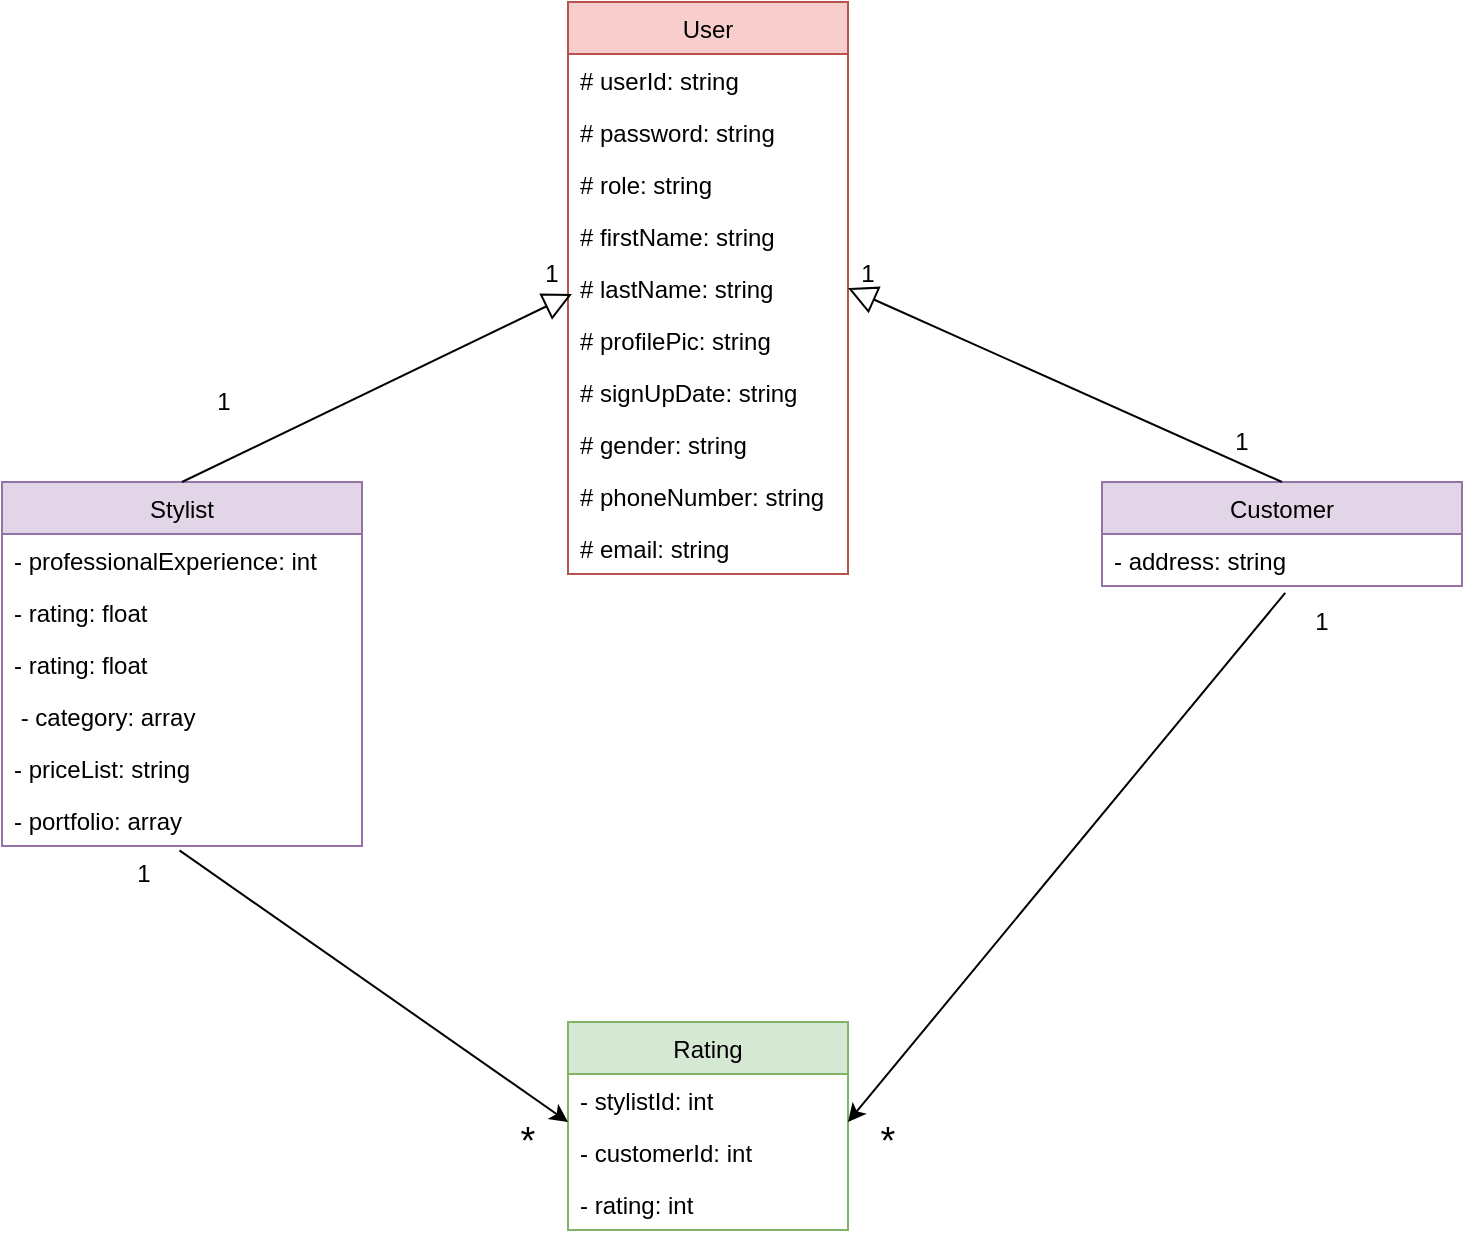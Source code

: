 <mxfile version="13.9.9" type="device"><diagram id="sxxDN7L8LcXQJMmJSEpo" name="Page-1"><mxGraphModel dx="1024" dy="601" grid="1" gridSize="10" guides="1" tooltips="1" connect="1" arrows="1" fold="1" page="1" pageScale="1" pageWidth="850" pageHeight="1100" math="0" shadow="0"><root><mxCell id="0"/><mxCell id="1" parent="0"/><mxCell id="ZZrLumiuiYowCO78NpFn-2" value="1" style="text;html=1;strokeColor=none;fillColor=none;align=center;verticalAlign=middle;whiteSpace=wrap;rounded=0;" parent="1" vertex="1"><mxGeometry x="181" y="190" width="40" height="20" as="geometry"/></mxCell><mxCell id="ZZrLumiuiYowCO78NpFn-3" value="1" style="text;html=1;strokeColor=none;fillColor=none;align=center;verticalAlign=middle;whiteSpace=wrap;rounded=0;" parent="1" vertex="1"><mxGeometry x="345" y="126" width="40" height="20" as="geometry"/></mxCell><mxCell id="UtPhh5sDbc3eIFdvwBBr-25" value="Stylist" style="swimlane;fontStyle=0;childLayout=stackLayout;horizontal=1;startSize=26;fillColor=#e1d5e7;horizontalStack=0;resizeParent=1;resizeParentMax=0;resizeLast=0;collapsible=1;marginBottom=0;strokeColor=#9673a6;" parent="1" vertex="1"><mxGeometry x="90" y="240" width="180" height="182" as="geometry"/></mxCell><mxCell id="UtPhh5sDbc3eIFdvwBBr-26" value="- professionalExperience: int" style="text;strokeColor=none;fillColor=none;align=left;verticalAlign=top;spacingLeft=4;spacingRight=4;overflow=hidden;rotatable=0;points=[[0,0.5],[1,0.5]];portConstraint=eastwest;" parent="UtPhh5sDbc3eIFdvwBBr-25" vertex="1"><mxGeometry y="26" width="180" height="26" as="geometry"/></mxCell><mxCell id="UtPhh5sDbc3eIFdvwBBr-27" value="- rating: float" style="text;strokeColor=none;fillColor=none;align=left;verticalAlign=top;spacingLeft=4;spacingRight=4;overflow=hidden;rotatable=0;points=[[0,0.5],[1,0.5]];portConstraint=eastwest;" parent="UtPhh5sDbc3eIFdvwBBr-25" vertex="1"><mxGeometry y="52" width="180" height="26" as="geometry"/></mxCell><mxCell id="ZZrLumiuiYowCO78NpFn-9" value="- rating: float" style="text;strokeColor=none;fillColor=none;align=left;verticalAlign=top;spacingLeft=4;spacingRight=4;overflow=hidden;rotatable=0;points=[[0,0.5],[1,0.5]];portConstraint=eastwest;" parent="UtPhh5sDbc3eIFdvwBBr-25" vertex="1"><mxGeometry y="78" width="180" height="26" as="geometry"/></mxCell><mxCell id="UtPhh5sDbc3eIFdvwBBr-28" value=" - category: array" style="text;strokeColor=none;fillColor=none;align=left;verticalAlign=top;spacingLeft=4;spacingRight=4;overflow=hidden;rotatable=0;points=[[0,0.5],[1,0.5]];portConstraint=eastwest;" parent="UtPhh5sDbc3eIFdvwBBr-25" vertex="1"><mxGeometry y="104" width="180" height="26" as="geometry"/></mxCell><mxCell id="UtPhh5sDbc3eIFdvwBBr-33" value="- priceList: string" style="text;strokeColor=none;fillColor=none;align=left;verticalAlign=top;spacingLeft=4;spacingRight=4;overflow=hidden;rotatable=0;points=[[0,0.5],[1,0.5]];portConstraint=eastwest;" parent="UtPhh5sDbc3eIFdvwBBr-25" vertex="1"><mxGeometry y="130" width="180" height="26" as="geometry"/></mxCell><mxCell id="UtPhh5sDbc3eIFdvwBBr-34" value="- portfolio: array" style="text;strokeColor=none;fillColor=none;align=left;verticalAlign=top;spacingLeft=4;spacingRight=4;overflow=hidden;rotatable=0;points=[[0,0.5],[1,0.5]];portConstraint=eastwest;" parent="UtPhh5sDbc3eIFdvwBBr-25" vertex="1"><mxGeometry y="156" width="180" height="26" as="geometry"/></mxCell><mxCell id="UtPhh5sDbc3eIFdvwBBr-9" value="User" style="swimlane;fontStyle=0;childLayout=stackLayout;horizontal=1;startSize=26;fillColor=#f8cecc;horizontalStack=0;resizeParent=1;resizeParentMax=0;resizeLast=0;collapsible=1;marginBottom=0;strokeColor=#b85450;swimlaneFillColor=none;" parent="1" vertex="1"><mxGeometry x="373" width="140" height="286" as="geometry"/></mxCell><mxCell id="UtPhh5sDbc3eIFdvwBBr-10" value="# userId: string" style="text;strokeColor=none;fillColor=none;align=left;verticalAlign=top;spacingLeft=4;spacingRight=4;overflow=hidden;rotatable=0;points=[[0,0.5],[1,0.5]];portConstraint=eastwest;" parent="UtPhh5sDbc3eIFdvwBBr-9" vertex="1"><mxGeometry y="26" width="140" height="26" as="geometry"/></mxCell><mxCell id="UtPhh5sDbc3eIFdvwBBr-11" value="# password: string" style="text;strokeColor=none;fillColor=none;align=left;verticalAlign=top;spacingLeft=4;spacingRight=4;overflow=hidden;rotatable=0;points=[[0,0.5],[1,0.5]];portConstraint=eastwest;" parent="UtPhh5sDbc3eIFdvwBBr-9" vertex="1"><mxGeometry y="52" width="140" height="26" as="geometry"/></mxCell><mxCell id="UtPhh5sDbc3eIFdvwBBr-12" value="# role: string" style="text;strokeColor=none;fillColor=none;align=left;verticalAlign=top;spacingLeft=4;spacingRight=4;overflow=hidden;rotatable=0;points=[[0,0.5],[1,0.5]];portConstraint=eastwest;" parent="UtPhh5sDbc3eIFdvwBBr-9" vertex="1"><mxGeometry y="78" width="140" height="26" as="geometry"/></mxCell><mxCell id="UtPhh5sDbc3eIFdvwBBr-18" value="# firstName: string" style="text;strokeColor=none;fillColor=none;align=left;verticalAlign=top;spacingLeft=4;spacingRight=4;overflow=hidden;rotatable=0;points=[[0,0.5],[1,0.5]];portConstraint=eastwest;" parent="UtPhh5sDbc3eIFdvwBBr-9" vertex="1"><mxGeometry y="104" width="140" height="26" as="geometry"/></mxCell><mxCell id="UtPhh5sDbc3eIFdvwBBr-19" value="# lastName: string" style="text;strokeColor=none;fillColor=none;align=left;verticalAlign=top;spacingLeft=4;spacingRight=4;overflow=hidden;rotatable=0;points=[[0,0.5],[1,0.5]];portConstraint=eastwest;" parent="UtPhh5sDbc3eIFdvwBBr-9" vertex="1"><mxGeometry y="130" width="140" height="26" as="geometry"/></mxCell><mxCell id="UtPhh5sDbc3eIFdvwBBr-20" value="# profilePic: string" style="text;strokeColor=none;fillColor=none;align=left;verticalAlign=top;spacingLeft=4;spacingRight=4;overflow=hidden;rotatable=0;points=[[0,0.5],[1,0.5]];portConstraint=eastwest;" parent="UtPhh5sDbc3eIFdvwBBr-9" vertex="1"><mxGeometry y="156" width="140" height="26" as="geometry"/></mxCell><mxCell id="UtPhh5sDbc3eIFdvwBBr-21" value="# signUpDate: string" style="text;strokeColor=none;fillColor=none;align=left;verticalAlign=top;spacingLeft=4;spacingRight=4;overflow=hidden;rotatable=0;points=[[0,0.5],[1,0.5]];portConstraint=eastwest;" parent="UtPhh5sDbc3eIFdvwBBr-9" vertex="1"><mxGeometry y="182" width="140" height="26" as="geometry"/></mxCell><mxCell id="UtPhh5sDbc3eIFdvwBBr-22" value="# gender: string" style="text;strokeColor=none;fillColor=none;align=left;verticalAlign=top;spacingLeft=4;spacingRight=4;overflow=hidden;rotatable=0;points=[[0,0.5],[1,0.5]];portConstraint=eastwest;" parent="UtPhh5sDbc3eIFdvwBBr-9" vertex="1"><mxGeometry y="208" width="140" height="26" as="geometry"/></mxCell><mxCell id="UtPhh5sDbc3eIFdvwBBr-23" value="# phoneNumber: string" style="text;strokeColor=none;fillColor=none;align=left;verticalAlign=top;spacingLeft=4;spacingRight=4;overflow=hidden;rotatable=0;points=[[0,0.5],[1,0.5]];portConstraint=eastwest;" parent="UtPhh5sDbc3eIFdvwBBr-9" vertex="1"><mxGeometry y="234" width="140" height="26" as="geometry"/></mxCell><mxCell id="UtPhh5sDbc3eIFdvwBBr-24" value="# email: string" style="text;strokeColor=none;fillColor=none;align=left;verticalAlign=top;spacingLeft=4;spacingRight=4;overflow=hidden;rotatable=0;points=[[0,0.5],[1,0.5]];portConstraint=eastwest;" parent="UtPhh5sDbc3eIFdvwBBr-9" vertex="1"><mxGeometry y="260" width="140" height="26" as="geometry"/></mxCell><mxCell id="Ba3j4h0eWR-R14NQe_2k-1" value="Customer" style="swimlane;fontStyle=0;childLayout=stackLayout;horizontal=1;startSize=26;fillColor=#e1d5e7;horizontalStack=0;resizeParent=1;resizeParentMax=0;resizeLast=0;collapsible=1;marginBottom=0;strokeColor=#9673a6;" parent="1" vertex="1"><mxGeometry x="640" y="240" width="180" height="52" as="geometry"/></mxCell><mxCell id="Ba3j4h0eWR-R14NQe_2k-2" value="- address: string" style="text;strokeColor=none;fillColor=none;align=left;verticalAlign=top;spacingLeft=4;spacingRight=4;overflow=hidden;rotatable=0;points=[[0,0.5],[1,0.5]];portConstraint=eastwest;" parent="Ba3j4h0eWR-R14NQe_2k-1" vertex="1"><mxGeometry y="26" width="180" height="26" as="geometry"/></mxCell><mxCell id="Ba3j4h0eWR-R14NQe_2k-8" value="" style="endArrow=block;endFill=0;endSize=12;html=1;exitX=1;exitY=0.5;exitDx=0;exitDy=0;entryX=1;entryY=0.5;entryDx=0;entryDy=0;" parent="1" target="UtPhh5sDbc3eIFdvwBBr-19" edge="1"><mxGeometry width="160" relative="1" as="geometry"><mxPoint x="730" y="240" as="sourcePoint"/><mxPoint x="383" y="153" as="targetPoint"/><Array as="points"><mxPoint x="730" y="240"/></Array></mxGeometry></mxCell><mxCell id="Ba3j4h0eWR-R14NQe_2k-9" value="1" style="text;html=1;strokeColor=none;fillColor=none;align=center;verticalAlign=middle;whiteSpace=wrap;rounded=0;" parent="1" vertex="1"><mxGeometry x="503" y="126" width="40" height="20" as="geometry"/></mxCell><mxCell id="Ba3j4h0eWR-R14NQe_2k-10" value="1" style="text;html=1;strokeColor=none;fillColor=none;align=center;verticalAlign=middle;whiteSpace=wrap;rounded=0;" parent="1" vertex="1"><mxGeometry x="690" y="210" width="40" height="20" as="geometry"/></mxCell><mxCell id="Ba3j4h0eWR-R14NQe_2k-11" value="Rating" style="swimlane;fontStyle=0;childLayout=stackLayout;horizontal=1;startSize=26;fillColor=#d5e8d4;horizontalStack=0;resizeParent=1;resizeParentMax=0;resizeLast=0;collapsible=1;marginBottom=0;strokeColor=#82b366;swimlaneFillColor=none;rounded=0;" parent="1" vertex="1"><mxGeometry x="373" y="510" width="140" height="104" as="geometry"/></mxCell><mxCell id="Ba3j4h0eWR-R14NQe_2k-13" value="- stylistId: int" style="text;strokeColor=none;fillColor=none;align=left;verticalAlign=top;spacingLeft=4;spacingRight=4;overflow=hidden;rotatable=0;points=[[0,0.5],[1,0.5]];portConstraint=eastwest;" parent="Ba3j4h0eWR-R14NQe_2k-11" vertex="1"><mxGeometry y="26" width="140" height="26" as="geometry"/></mxCell><mxCell id="Ba3j4h0eWR-R14NQe_2k-14" value="- customerId: int" style="text;strokeColor=none;fillColor=none;align=left;verticalAlign=top;spacingLeft=4;spacingRight=4;overflow=hidden;rotatable=0;points=[[0,0.5],[1,0.5]];portConstraint=eastwest;" parent="Ba3j4h0eWR-R14NQe_2k-11" vertex="1"><mxGeometry y="52" width="140" height="26" as="geometry"/></mxCell><mxCell id="Ba3j4h0eWR-R14NQe_2k-15" value="- rating: int" style="text;strokeColor=none;fillColor=none;align=left;verticalAlign=top;spacingLeft=4;spacingRight=4;overflow=hidden;rotatable=0;points=[[0,0.5],[1,0.5]];portConstraint=eastwest;" parent="Ba3j4h0eWR-R14NQe_2k-11" vertex="1"><mxGeometry y="78" width="140" height="26" as="geometry"/></mxCell><mxCell id="k4IpWZRwPw_iQbgF7235-1" value="1" style="text;html=1;strokeColor=none;fillColor=none;align=center;verticalAlign=middle;whiteSpace=wrap;rounded=0;" parent="1" vertex="1"><mxGeometry x="141" y="426" width="40" height="20" as="geometry"/></mxCell><mxCell id="k4IpWZRwPw_iQbgF7235-2" value="1" style="text;html=1;strokeColor=none;fillColor=none;align=center;verticalAlign=middle;whiteSpace=wrap;rounded=0;" parent="1" vertex="1"><mxGeometry x="730" y="300" width="40" height="20" as="geometry"/></mxCell><mxCell id="k4IpWZRwPw_iQbgF7235-4" value="&lt;font style=&quot;font-size: 19px&quot;&gt;*&lt;/font&gt;" style="text;html=1;strokeColor=none;fillColor=none;align=center;verticalAlign=middle;whiteSpace=wrap;rounded=0;" parent="1" vertex="1"><mxGeometry x="333" y="560" width="40" height="20" as="geometry"/></mxCell><mxCell id="k4IpWZRwPw_iQbgF7235-6" value="&lt;font style=&quot;font-size: 19px&quot;&gt;*&lt;/font&gt;" style="text;html=1;strokeColor=none;fillColor=none;align=center;verticalAlign=middle;whiteSpace=wrap;rounded=0;" parent="1" vertex="1"><mxGeometry x="513" y="560" width="40" height="20" as="geometry"/></mxCell><mxCell id="MsKgRm1bKoIz1g-blZF_-3" value="" style="endArrow=block;endFill=0;endSize=12;html=1;entryX=0.75;entryY=1;entryDx=0;entryDy=0;exitX=0.5;exitY=0;exitDx=0;exitDy=0;" parent="1" source="UtPhh5sDbc3eIFdvwBBr-25" target="ZZrLumiuiYowCO78NpFn-3" edge="1"><mxGeometry width="160" relative="1" as="geometry"><mxPoint x="130" y="71.5" as="sourcePoint"/><mxPoint x="333" y="214.5" as="targetPoint"/><Array as="points"/></mxGeometry></mxCell><mxCell id="MsKgRm1bKoIz1g-blZF_-4" value="" style="endArrow=classic;html=1;exitX=0.493;exitY=1.085;exitDx=0;exitDy=0;exitPerimeter=0;entryX=1;entryY=0;entryDx=0;entryDy=0;" parent="1" source="UtPhh5sDbc3eIFdvwBBr-34" target="k4IpWZRwPw_iQbgF7235-4" edge="1"><mxGeometry width="50" height="50" relative="1" as="geometry"><mxPoint x="400" y="380" as="sourcePoint"/><mxPoint x="450" y="330" as="targetPoint"/></mxGeometry></mxCell><mxCell id="MsKgRm1bKoIz1g-blZF_-5" value="" style="endArrow=classic;html=1;exitX=0.509;exitY=1.131;exitDx=0;exitDy=0;exitPerimeter=0;entryX=0;entryY=0;entryDx=0;entryDy=0;" parent="1" source="Ba3j4h0eWR-R14NQe_2k-2" target="k4IpWZRwPw_iQbgF7235-6" edge="1"><mxGeometry width="50" height="50" relative="1" as="geometry"><mxPoint x="400" y="380" as="sourcePoint"/><mxPoint x="450" y="330" as="targetPoint"/></mxGeometry></mxCell></root></mxGraphModel></diagram></mxfile>